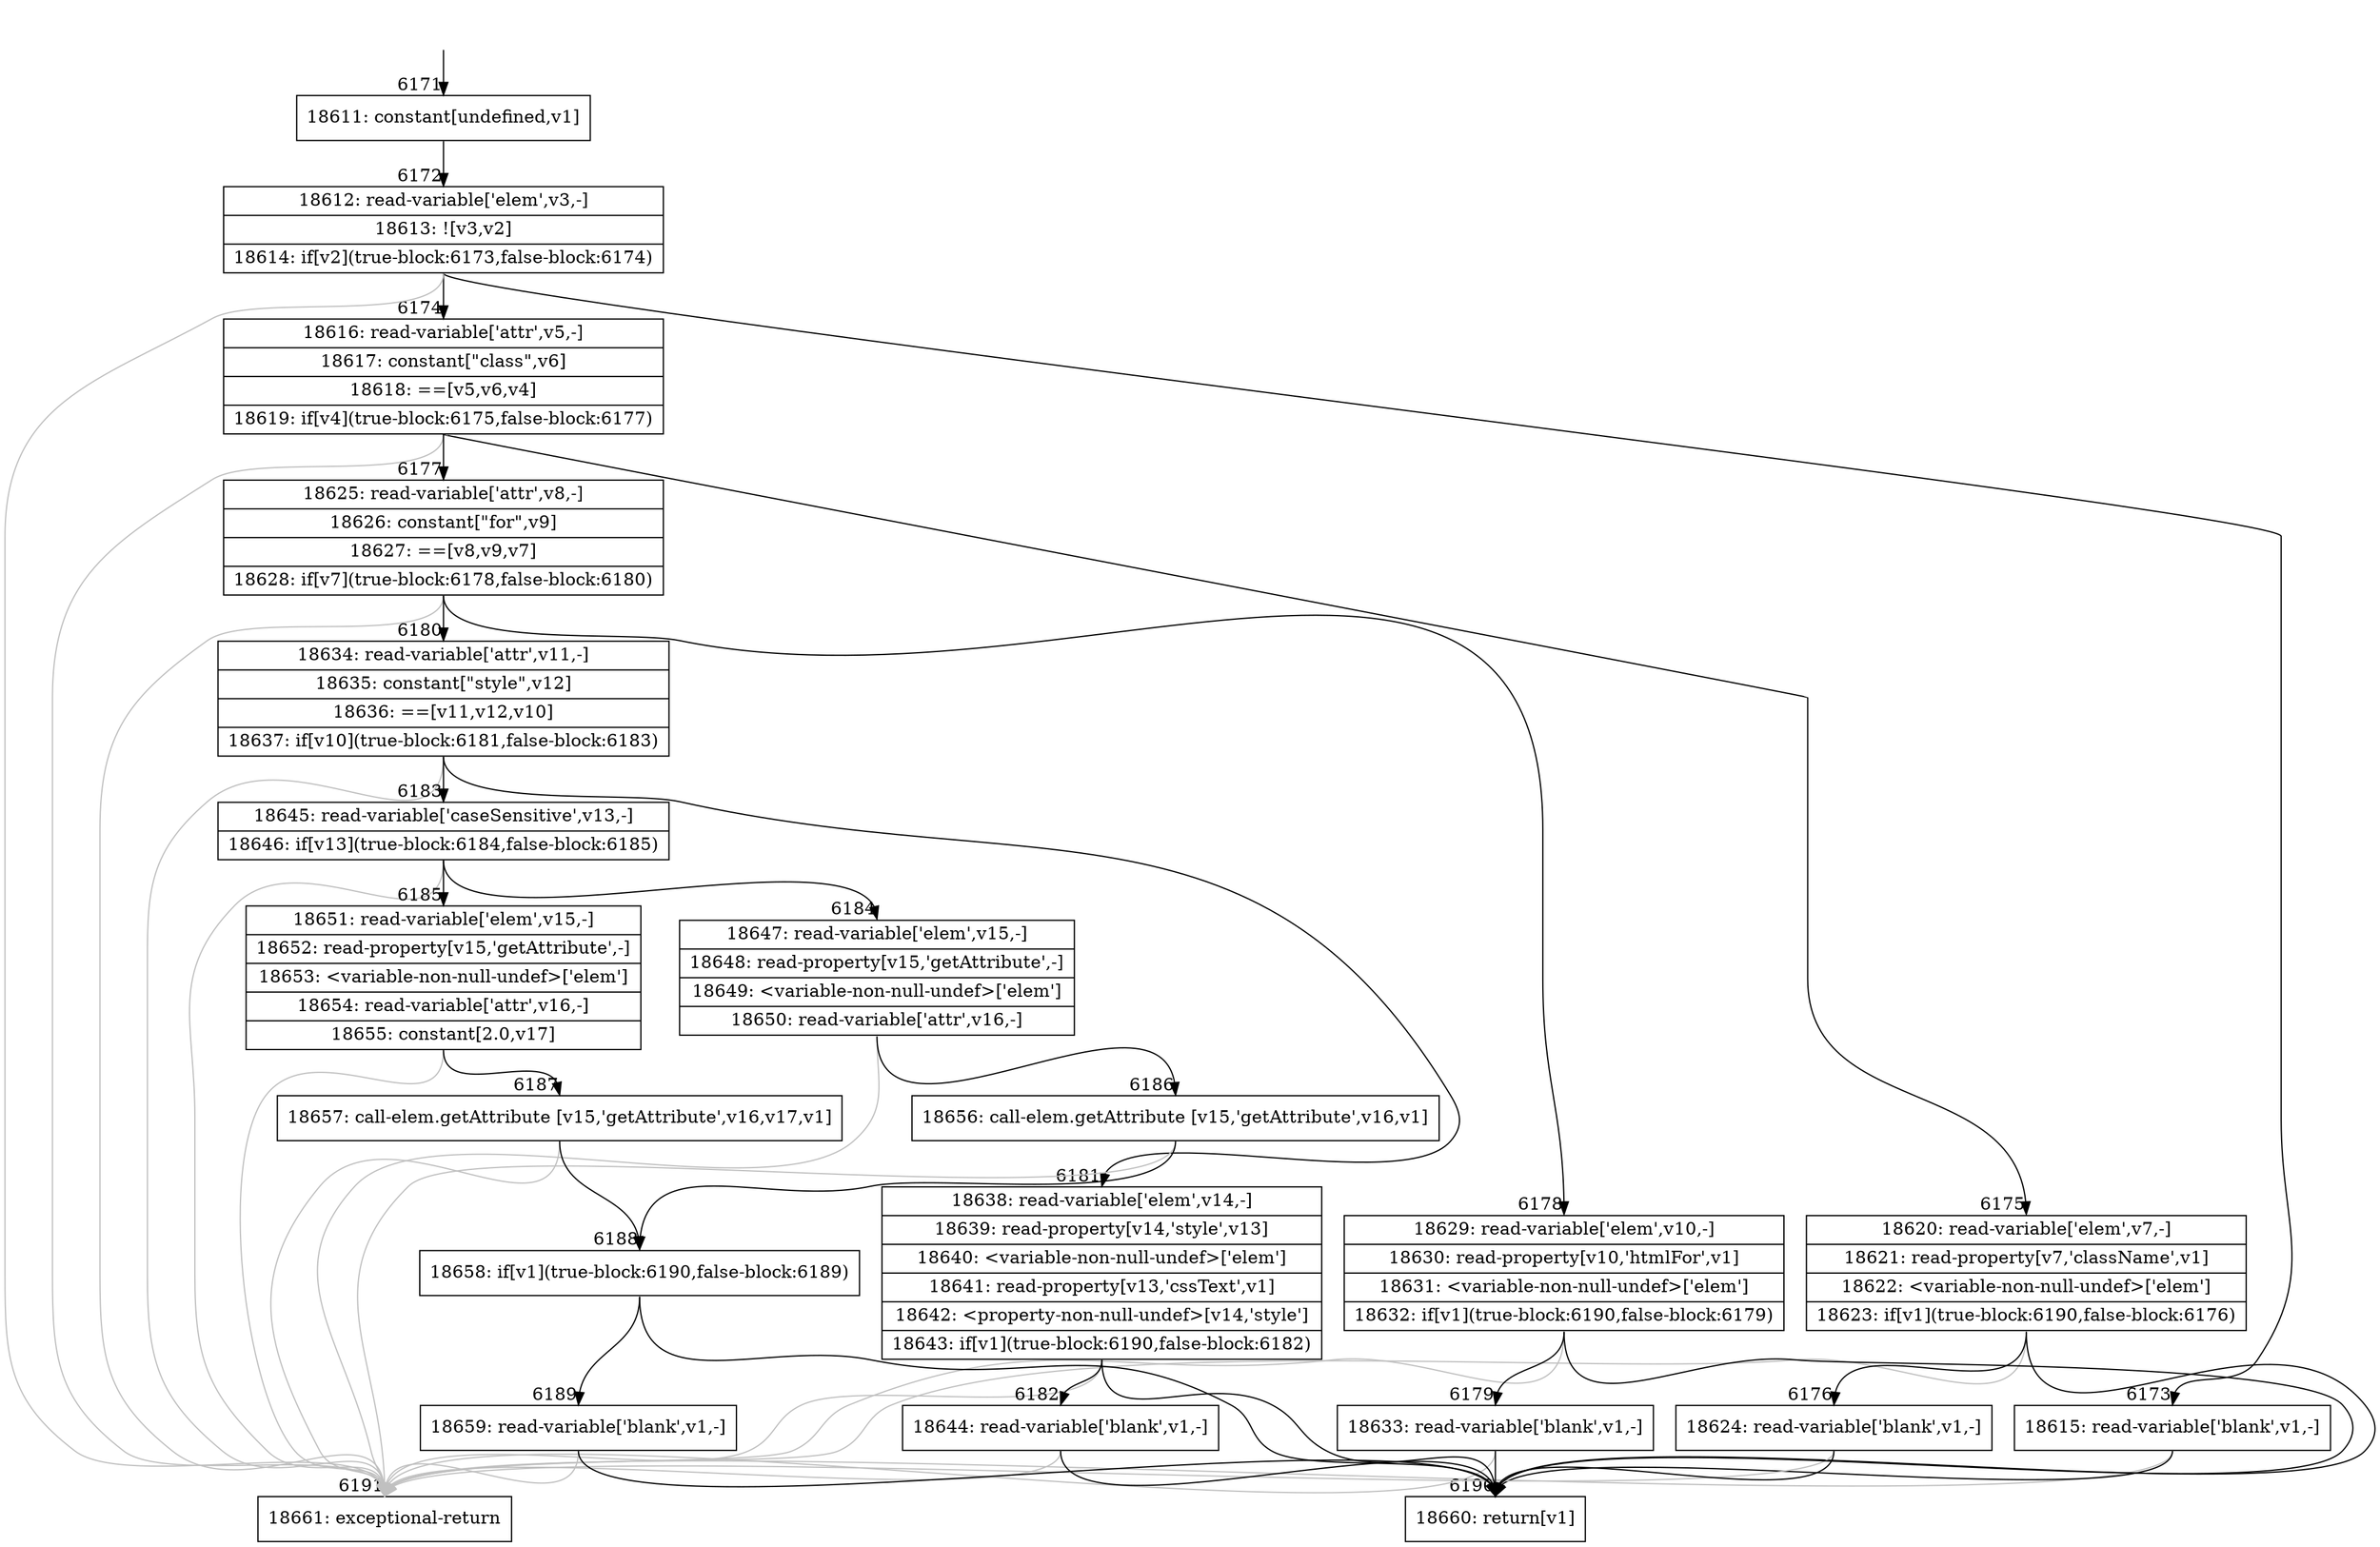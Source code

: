 digraph {
rankdir="TD"
BB_entry419[shape=none,label=""];
BB_entry419 -> BB6171 [tailport=s, headport=n, headlabel="    6171"]
BB6171 [shape=record label="{18611: constant[undefined,v1]}" ] 
BB6171 -> BB6172 [tailport=s, headport=n, headlabel="      6172"]
BB6172 [shape=record label="{18612: read-variable['elem',v3,-]|18613: ![v3,v2]|18614: if[v2](true-block:6173,false-block:6174)}" ] 
BB6172 -> BB6173 [tailport=s, headport=n, headlabel="      6173"]
BB6172 -> BB6174 [tailport=s, headport=n, headlabel="      6174"]
BB6172 -> BB6191 [tailport=s, headport=n, color=gray, headlabel="      6191"]
BB6173 [shape=record label="{18615: read-variable['blank',v1,-]}" ] 
BB6173 -> BB6190 [tailport=s, headport=n, headlabel="      6190"]
BB6173 -> BB6191 [tailport=s, headport=n, color=gray]
BB6174 [shape=record label="{18616: read-variable['attr',v5,-]|18617: constant[\"class\",v6]|18618: ==[v5,v6,v4]|18619: if[v4](true-block:6175,false-block:6177)}" ] 
BB6174 -> BB6175 [tailport=s, headport=n, headlabel="      6175"]
BB6174 -> BB6177 [tailport=s, headport=n, headlabel="      6177"]
BB6174 -> BB6191 [tailport=s, headport=n, color=gray]
BB6175 [shape=record label="{18620: read-variable['elem',v7,-]|18621: read-property[v7,'className',v1]|18622: \<variable-non-null-undef\>['elem']|18623: if[v1](true-block:6190,false-block:6176)}" ] 
BB6175 -> BB6190 [tailport=s, headport=n]
BB6175 -> BB6176 [tailport=s, headport=n, headlabel="      6176"]
BB6175 -> BB6191 [tailport=s, headport=n, color=gray]
BB6176 [shape=record label="{18624: read-variable['blank',v1,-]}" ] 
BB6176 -> BB6190 [tailport=s, headport=n]
BB6176 -> BB6191 [tailport=s, headport=n, color=gray]
BB6177 [shape=record label="{18625: read-variable['attr',v8,-]|18626: constant[\"for\",v9]|18627: ==[v8,v9,v7]|18628: if[v7](true-block:6178,false-block:6180)}" ] 
BB6177 -> BB6178 [tailport=s, headport=n, headlabel="      6178"]
BB6177 -> BB6180 [tailport=s, headport=n, headlabel="      6180"]
BB6177 -> BB6191 [tailport=s, headport=n, color=gray]
BB6178 [shape=record label="{18629: read-variable['elem',v10,-]|18630: read-property[v10,'htmlFor',v1]|18631: \<variable-non-null-undef\>['elem']|18632: if[v1](true-block:6190,false-block:6179)}" ] 
BB6178 -> BB6190 [tailport=s, headport=n]
BB6178 -> BB6179 [tailport=s, headport=n, headlabel="      6179"]
BB6178 -> BB6191 [tailport=s, headport=n, color=gray]
BB6179 [shape=record label="{18633: read-variable['blank',v1,-]}" ] 
BB6179 -> BB6190 [tailport=s, headport=n]
BB6179 -> BB6191 [tailport=s, headport=n, color=gray]
BB6180 [shape=record label="{18634: read-variable['attr',v11,-]|18635: constant[\"style\",v12]|18636: ==[v11,v12,v10]|18637: if[v10](true-block:6181,false-block:6183)}" ] 
BB6180 -> BB6181 [tailport=s, headport=n, headlabel="      6181"]
BB6180 -> BB6183 [tailport=s, headport=n, headlabel="      6183"]
BB6180 -> BB6191 [tailport=s, headport=n, color=gray]
BB6181 [shape=record label="{18638: read-variable['elem',v14,-]|18639: read-property[v14,'style',v13]|18640: \<variable-non-null-undef\>['elem']|18641: read-property[v13,'cssText',v1]|18642: \<property-non-null-undef\>[v14,'style']|18643: if[v1](true-block:6190,false-block:6182)}" ] 
BB6181 -> BB6190 [tailport=s, headport=n]
BB6181 -> BB6182 [tailport=s, headport=n, headlabel="      6182"]
BB6181 -> BB6191 [tailport=s, headport=n, color=gray]
BB6182 [shape=record label="{18644: read-variable['blank',v1,-]}" ] 
BB6182 -> BB6190 [tailport=s, headport=n]
BB6182 -> BB6191 [tailport=s, headport=n, color=gray]
BB6183 [shape=record label="{18645: read-variable['caseSensitive',v13,-]|18646: if[v13](true-block:6184,false-block:6185)}" ] 
BB6183 -> BB6184 [tailport=s, headport=n, headlabel="      6184"]
BB6183 -> BB6185 [tailport=s, headport=n, headlabel="      6185"]
BB6183 -> BB6191 [tailport=s, headport=n, color=gray]
BB6184 [shape=record label="{18647: read-variable['elem',v15,-]|18648: read-property[v15,'getAttribute',-]|18649: \<variable-non-null-undef\>['elem']|18650: read-variable['attr',v16,-]}" ] 
BB6184 -> BB6186 [tailport=s, headport=n, headlabel="      6186"]
BB6184 -> BB6191 [tailport=s, headport=n, color=gray]
BB6185 [shape=record label="{18651: read-variable['elem',v15,-]|18652: read-property[v15,'getAttribute',-]|18653: \<variable-non-null-undef\>['elem']|18654: read-variable['attr',v16,-]|18655: constant[2.0,v17]}" ] 
BB6185 -> BB6187 [tailport=s, headport=n, headlabel="      6187"]
BB6185 -> BB6191 [tailport=s, headport=n, color=gray]
BB6186 [shape=record label="{18656: call-elem.getAttribute [v15,'getAttribute',v16,v1]}" ] 
BB6186 -> BB6188 [tailport=s, headport=n, headlabel="      6188"]
BB6186 -> BB6191 [tailport=s, headport=n, color=gray]
BB6187 [shape=record label="{18657: call-elem.getAttribute [v15,'getAttribute',v16,v17,v1]}" ] 
BB6187 -> BB6188 [tailport=s, headport=n]
BB6187 -> BB6191 [tailport=s, headport=n, color=gray]
BB6188 [shape=record label="{18658: if[v1](true-block:6190,false-block:6189)}" ] 
BB6188 -> BB6190 [tailport=s, headport=n]
BB6188 -> BB6189 [tailport=s, headport=n, headlabel="      6189"]
BB6189 [shape=record label="{18659: read-variable['blank',v1,-]}" ] 
BB6189 -> BB6190 [tailport=s, headport=n]
BB6189 -> BB6191 [tailport=s, headport=n, color=gray]
BB6190 [shape=record label="{18660: return[v1]}" ] 
BB6191 [shape=record label="{18661: exceptional-return}" ] 
//#$~ 8957
}
